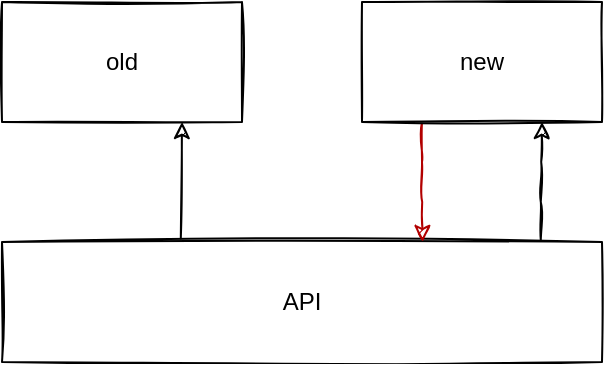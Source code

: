 <mxfile version="17.5.0" type="device"><diagram id="A66MOjhRMqQEQmwC955V" name="Page-1"><mxGraphModel dx="467" dy="524" grid="1" gridSize="10" guides="1" tooltips="1" connect="1" arrows="1" fold="1" page="1" pageScale="1" pageWidth="850" pageHeight="1100" math="0" shadow="0"><root><mxCell id="0"/><mxCell id="1" parent="0"/><mxCell id="4C_0A6vL7cNTkC80r14q-1" value="old" style="rounded=0;whiteSpace=wrap;html=1;sketch=1;" parent="1" vertex="1"><mxGeometry x="160" y="360" width="120" height="60" as="geometry"/></mxCell><mxCell id="4C_0A6vL7cNTkC80r14q-3" value="API" style="rounded=0;whiteSpace=wrap;html=1;sketch=1;" parent="1" vertex="1"><mxGeometry x="160" y="480" width="300" height="60" as="geometry"/></mxCell><mxCell id="4C_0A6vL7cNTkC80r14q-8" value="" style="endArrow=classic;html=1;sketch=1;exitX=0.298;exitY=-0.03;exitDx=0;exitDy=0;entryX=0.75;entryY=1;entryDx=0;entryDy=0;exitPerimeter=0;" parent="1" source="4C_0A6vL7cNTkC80r14q-3" target="4C_0A6vL7cNTkC80r14q-1" edge="1"><mxGeometry width="50" height="50" relative="1" as="geometry"><mxPoint x="270" y="450" as="sourcePoint"/><mxPoint x="320" y="400" as="targetPoint"/></mxGeometry></mxCell><mxCell id="4C_0A6vL7cNTkC80r14q-11" style="edgeStyle=orthogonalEdgeStyle;sketch=1;orthogonalLoop=1;jettySize=auto;html=1;exitX=0.898;exitY=-0.015;exitDx=0;exitDy=0;entryX=0.75;entryY=1;entryDx=0;entryDy=0;exitPerimeter=0;" parent="1" source="4C_0A6vL7cNTkC80r14q-3" target="4C_0A6vL7cNTkC80r14q-9" edge="1"><mxGeometry relative="1" as="geometry"/></mxCell><mxCell id="4C_0A6vL7cNTkC80r14q-13" style="edgeStyle=orthogonalEdgeStyle;sketch=1;orthogonalLoop=1;jettySize=auto;html=1;exitX=0.25;exitY=1;exitDx=0;exitDy=0;entryX=0.701;entryY=0;entryDx=0;entryDy=0;entryPerimeter=0;fillColor=#e51400;strokeColor=#B20000;" parent="1" source="4C_0A6vL7cNTkC80r14q-9" target="4C_0A6vL7cNTkC80r14q-3" edge="1"><mxGeometry relative="1" as="geometry"/></mxCell><mxCell id="4C_0A6vL7cNTkC80r14q-9" value="new" style="rounded=0;whiteSpace=wrap;html=1;sketch=1;" parent="1" vertex="1"><mxGeometry x="340" y="360" width="120" height="60" as="geometry"/></mxCell></root></mxGraphModel></diagram></mxfile>